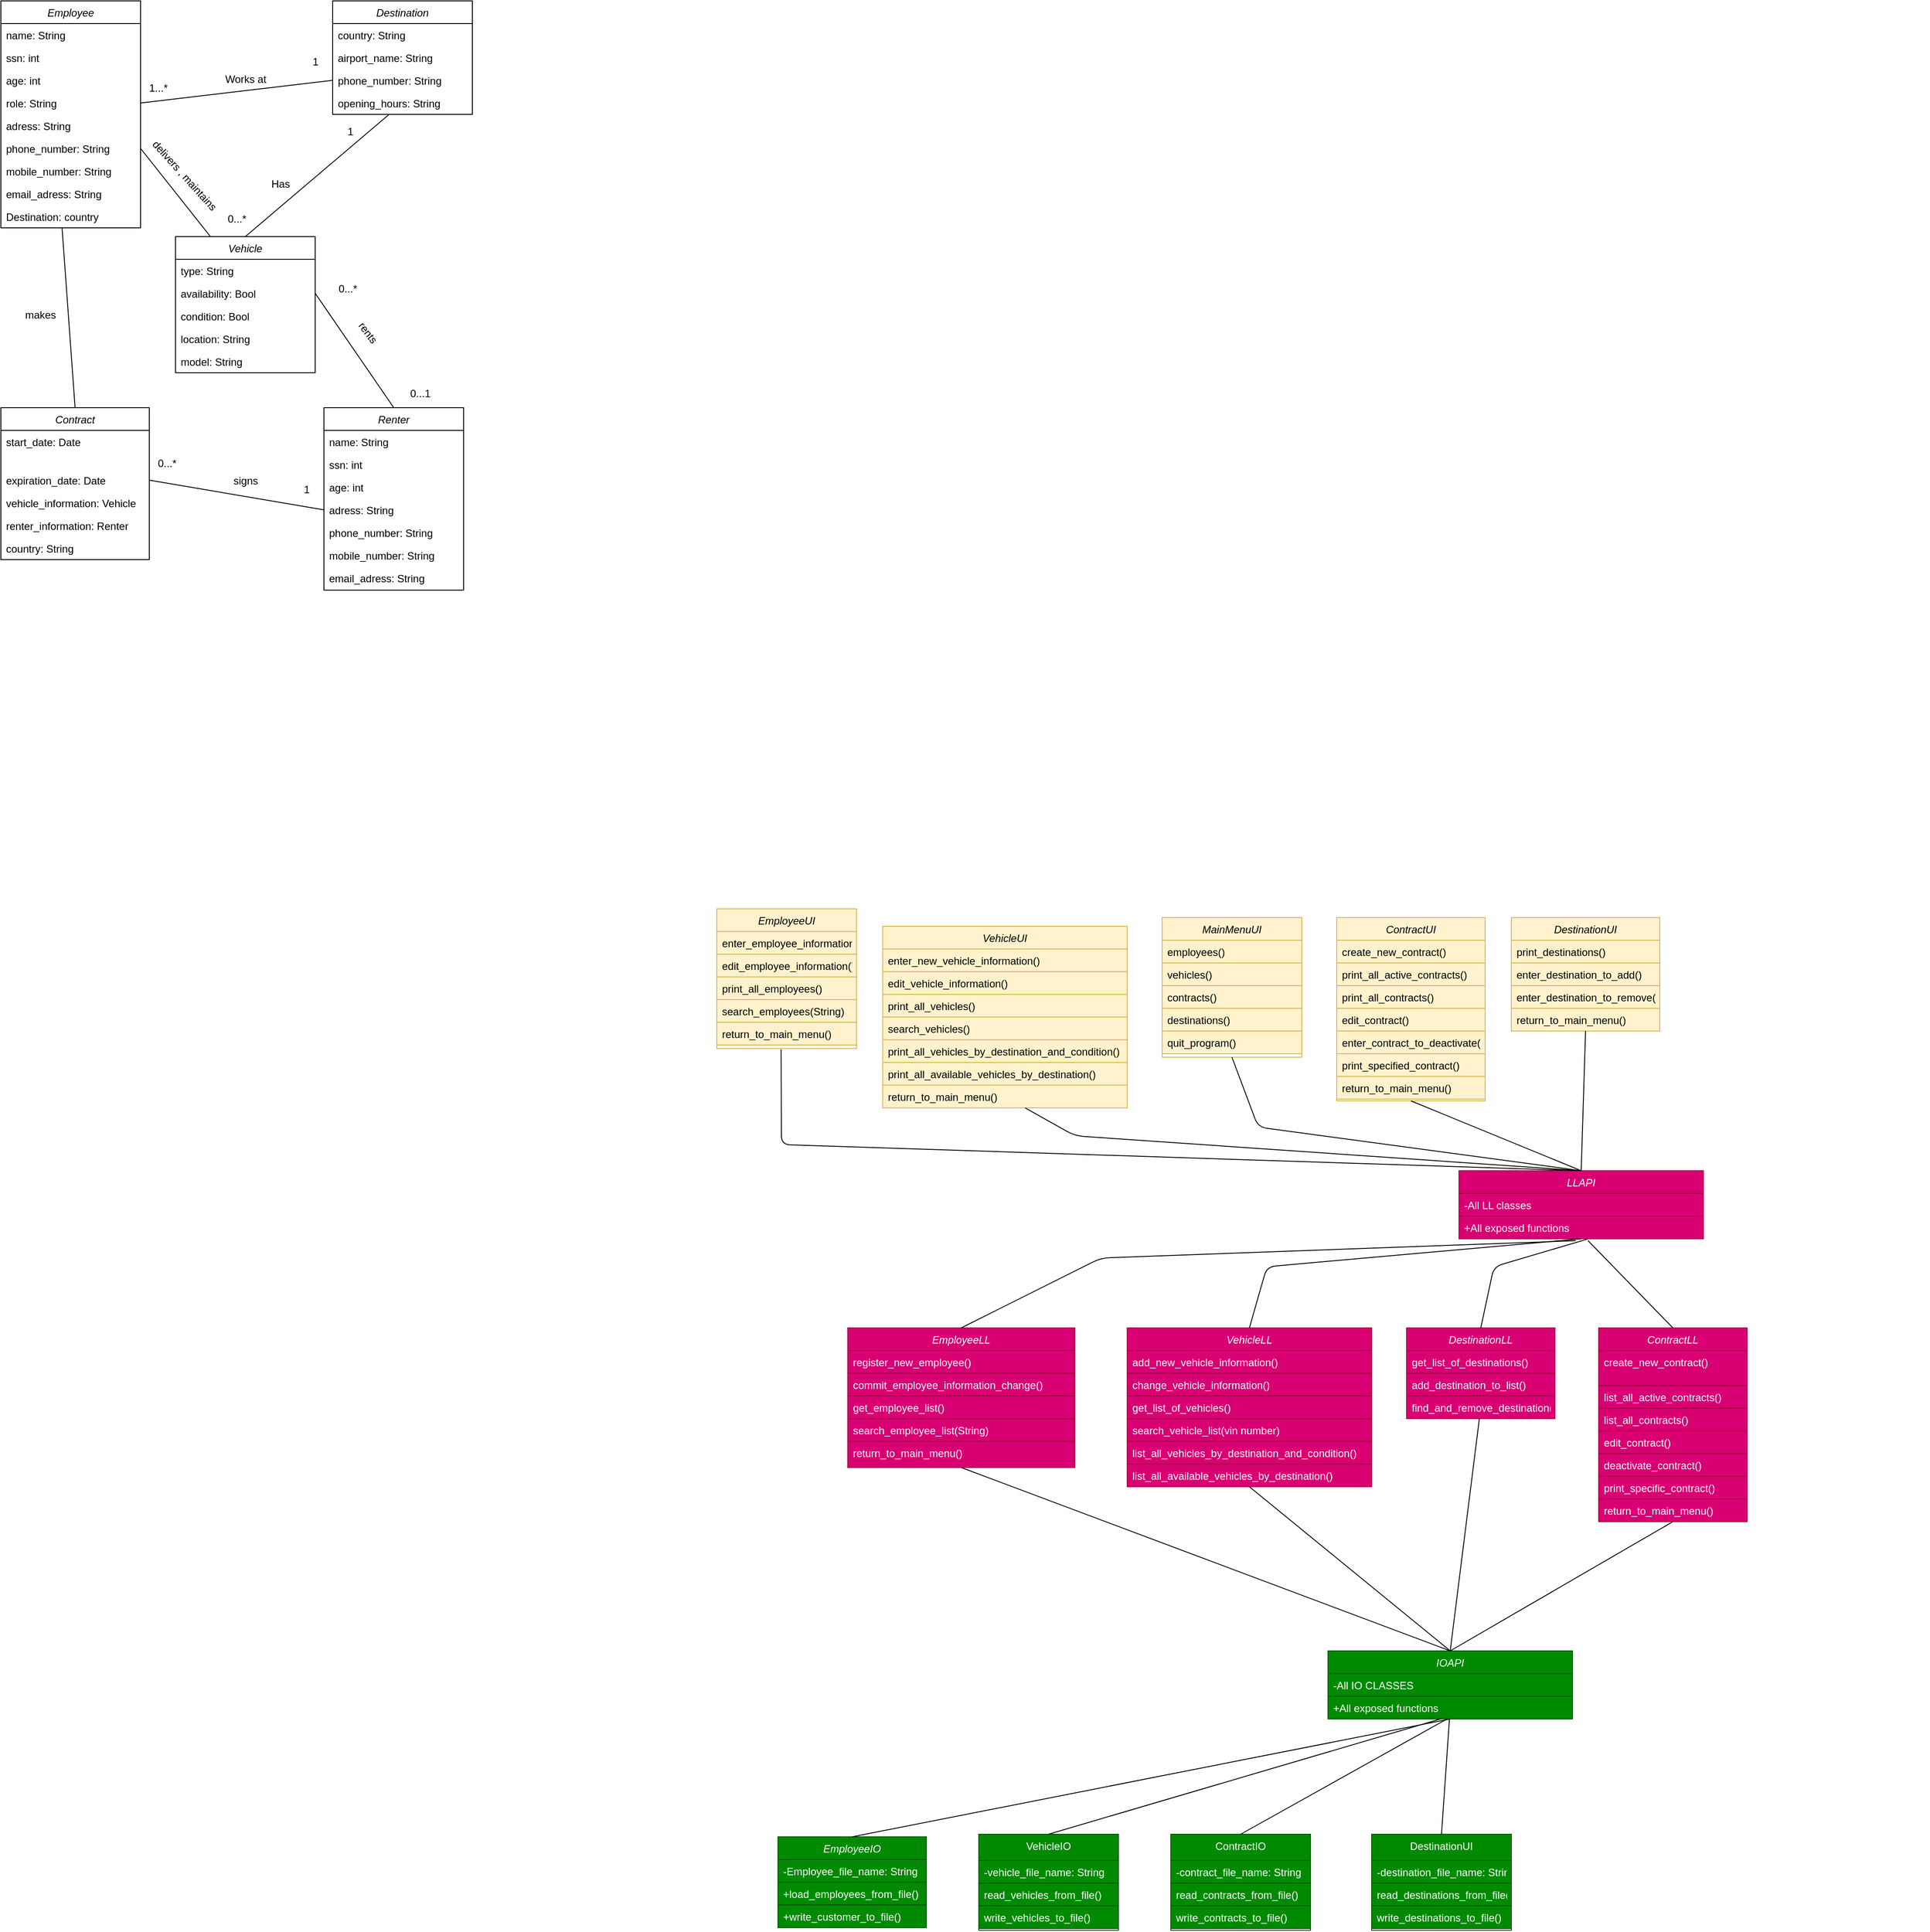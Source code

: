 <mxfile version="13.10.3" type="device"><diagram id="C5RBs43oDa-KdzZeNtuy" name="Page-1"><mxGraphModel dx="2907" dy="2297" grid="1" gridSize="10" guides="1" tooltips="1" connect="1" arrows="0" fold="1" page="1" pageScale="1" pageWidth="827" pageHeight="1169" math="0" shadow="0"><root><mxCell id="WIyWlLk6GJQsqaUBKTNV-0"/><mxCell id="WIyWlLk6GJQsqaUBKTNV-1" parent="WIyWlLk6GJQsqaUBKTNV-0"/><mxCell id="zkfFHV4jXpPFQw0GAbJ--6" value="VehicleIO" style="swimlane;fontStyle=0;align=center;verticalAlign=top;childLayout=stackLayout;horizontal=1;startSize=30;horizontalStack=0;resizeParent=1;resizeLast=0;collapsible=1;marginBottom=0;rounded=0;shadow=0;strokeWidth=1;fillColor=#008a00;strokeColor=#005700;fontColor=#ffffff;" parent="WIyWlLk6GJQsqaUBKTNV-1" vertex="1"><mxGeometry x="310" y="1050" width="160" height="110" as="geometry"><mxRectangle x="130" y="380" width="160" height="26" as="alternateBounds"/></mxGeometry></mxCell><mxCell id="zkfFHV4jXpPFQw0GAbJ--7" value="-vehicle_file_name: String" style="text;align=left;verticalAlign=top;spacingLeft=4;spacingRight=4;overflow=hidden;rotatable=0;points=[[0,0.5],[1,0.5]];portConstraint=eastwest;fillColor=#008a00;strokeColor=#005700;fontColor=#ffffff;" parent="zkfFHV4jXpPFQw0GAbJ--6" vertex="1"><mxGeometry y="30" width="160" height="26" as="geometry"/></mxCell><mxCell id="zkfFHV4jXpPFQw0GAbJ--10" value="read_vehicles_from_file()" style="text;align=left;verticalAlign=top;spacingLeft=4;spacingRight=4;overflow=hidden;rotatable=0;points=[[0,0.5],[1,0.5]];portConstraint=eastwest;fontStyle=0;fillColor=#008a00;strokeColor=#005700;fontColor=#ffffff;" parent="zkfFHV4jXpPFQw0GAbJ--6" vertex="1"><mxGeometry y="56" width="160" height="26" as="geometry"/></mxCell><mxCell id="zkfFHV4jXpPFQw0GAbJ--11" value="write_vehicles_to_file()" style="text;align=left;verticalAlign=top;spacingLeft=4;spacingRight=4;overflow=hidden;rotatable=0;points=[[0,0.5],[1,0.5]];portConstraint=eastwest;fillColor=#008a00;strokeColor=#005700;fontColor=#ffffff;" parent="zkfFHV4jXpPFQw0GAbJ--6" vertex="1"><mxGeometry y="82" width="160" height="26" as="geometry"/></mxCell><mxCell id="kQ64aVw6kqmp2jp0em1D-0" value="VehicleUI" style="swimlane;fontStyle=2;align=center;verticalAlign=top;childLayout=stackLayout;horizontal=1;startSize=26;horizontalStack=0;resizeParent=1;resizeLast=0;collapsible=1;marginBottom=0;rounded=0;shadow=0;strokeWidth=1;fillColor=#fff2cc;strokeColor=#d6b656;" parent="WIyWlLk6GJQsqaUBKTNV-1" vertex="1"><mxGeometry x="200" y="10" width="280" height="208" as="geometry"><mxRectangle x="230" y="140" width="160" height="26" as="alternateBounds"/></mxGeometry></mxCell><mxCell id="kQ64aVw6kqmp2jp0em1D-3" value="enter_new_vehicle_information()" style="text;align=left;verticalAlign=top;spacingLeft=4;spacingRight=4;overflow=hidden;rotatable=0;points=[[0,0.5],[1,0.5]];portConstraint=eastwest;fillColor=#fff2cc;strokeColor=#d6b656;" parent="kQ64aVw6kqmp2jp0em1D-0" vertex="1"><mxGeometry y="26" width="280" height="26" as="geometry"/></mxCell><mxCell id="kQ64aVw6kqmp2jp0em1D-25" value="edit_vehicle_information()" style="text;align=left;verticalAlign=top;spacingLeft=4;spacingRight=4;overflow=hidden;rotatable=0;points=[[0,0.5],[1,0.5]];portConstraint=eastwest;fillColor=#fff2cc;strokeColor=#d6b656;" parent="kQ64aVw6kqmp2jp0em1D-0" vertex="1"><mxGeometry y="52" width="280" height="26" as="geometry"/></mxCell><mxCell id="kQ64aVw6kqmp2jp0em1D-26" value="print_all_vehicles()" style="text;align=left;verticalAlign=top;spacingLeft=4;spacingRight=4;overflow=hidden;rotatable=0;points=[[0,0.5],[1,0.5]];portConstraint=eastwest;fillColor=#fff2cc;strokeColor=#d6b656;" parent="kQ64aVw6kqmp2jp0em1D-0" vertex="1"><mxGeometry y="78" width="280" height="26" as="geometry"/></mxCell><mxCell id="kQ64aVw6kqmp2jp0em1D-27" value="search_vehicles()" style="text;align=left;verticalAlign=top;spacingLeft=4;spacingRight=4;overflow=hidden;rotatable=0;points=[[0,0.5],[1,0.5]];portConstraint=eastwest;fillColor=#fff2cc;strokeColor=#d6b656;" parent="kQ64aVw6kqmp2jp0em1D-0" vertex="1"><mxGeometry y="104" width="280" height="26" as="geometry"/></mxCell><mxCell id="kQ64aVw6kqmp2jp0em1D-29" value="print_all_vehicles_by_destination_and_condition()" style="text;align=left;verticalAlign=top;spacingLeft=4;spacingRight=4;overflow=hidden;rotatable=0;points=[[0,0.5],[1,0.5]];portConstraint=eastwest;fillColor=#fff2cc;strokeColor=#d6b656;" parent="kQ64aVw6kqmp2jp0em1D-0" vertex="1"><mxGeometry y="130" width="280" height="26" as="geometry"/></mxCell><mxCell id="kQ64aVw6kqmp2jp0em1D-28" value="print_all_available_vehicles_by_destination()" style="text;align=left;verticalAlign=top;spacingLeft=4;spacingRight=4;overflow=hidden;rotatable=0;points=[[0,0.5],[1,0.5]];portConstraint=eastwest;fillColor=#fff2cc;strokeColor=#d6b656;" parent="kQ64aVw6kqmp2jp0em1D-0" vertex="1"><mxGeometry y="156" width="280" height="26" as="geometry"/></mxCell><mxCell id="kQ64aVw6kqmp2jp0em1D-32" value="return_to_main_menu()" style="text;align=left;verticalAlign=top;spacingLeft=4;spacingRight=4;overflow=hidden;rotatable=0;points=[[0,0.5],[1,0.5]];portConstraint=eastwest;fillColor=#fff2cc;strokeColor=#d6b656;" parent="kQ64aVw6kqmp2jp0em1D-0" vertex="1"><mxGeometry y="182" width="280" height="26" as="geometry"/></mxCell><mxCell id="kQ64aVw6kqmp2jp0em1D-4" value="ContractUI" style="swimlane;fontStyle=2;align=center;verticalAlign=top;childLayout=stackLayout;horizontal=1;startSize=26;horizontalStack=0;resizeParent=1;resizeLast=0;collapsible=1;marginBottom=0;rounded=0;shadow=0;strokeWidth=1;fillColor=#fff2cc;strokeColor=#d6b656;" parent="WIyWlLk6GJQsqaUBKTNV-1" vertex="1"><mxGeometry x="720" width="170" height="210" as="geometry"><mxRectangle x="230" y="140" width="160" height="26" as="alternateBounds"/></mxGeometry></mxCell><mxCell id="kQ64aVw6kqmp2jp0em1D-35" value="create_new_contract()" style="text;align=left;verticalAlign=top;spacingLeft=4;spacingRight=4;overflow=hidden;rotatable=0;points=[[0,0.5],[1,0.5]];portConstraint=eastwest;fillColor=#fff2cc;strokeColor=#d6b656;" parent="kQ64aVw6kqmp2jp0em1D-4" vertex="1"><mxGeometry y="26" width="170" height="26" as="geometry"/></mxCell><mxCell id="kQ64aVw6kqmp2jp0em1D-7" value="print_all_active_contracts()" style="text;align=left;verticalAlign=top;spacingLeft=4;spacingRight=4;overflow=hidden;rotatable=0;points=[[0,0.5],[1,0.5]];portConstraint=eastwest;fillColor=#fff2cc;strokeColor=#d6b656;" parent="kQ64aVw6kqmp2jp0em1D-4" vertex="1"><mxGeometry y="52" width="170" height="26" as="geometry"/></mxCell><mxCell id="kQ64aVw6kqmp2jp0em1D-37" value="print_all_contracts()" style="text;align=left;verticalAlign=top;spacingLeft=4;spacingRight=4;overflow=hidden;rotatable=0;points=[[0,0.5],[1,0.5]];portConstraint=eastwest;fillColor=#fff2cc;strokeColor=#d6b656;" parent="kQ64aVw6kqmp2jp0em1D-4" vertex="1"><mxGeometry y="78" width="170" height="26" as="geometry"/></mxCell><mxCell id="kQ64aVw6kqmp2jp0em1D-38" value="edit_contract()" style="text;align=left;verticalAlign=top;spacingLeft=4;spacingRight=4;overflow=hidden;rotatable=0;points=[[0,0.5],[1,0.5]];portConstraint=eastwest;fillColor=#fff2cc;strokeColor=#d6b656;" parent="kQ64aVw6kqmp2jp0em1D-4" vertex="1"><mxGeometry y="104" width="170" height="26" as="geometry"/></mxCell><mxCell id="kQ64aVw6kqmp2jp0em1D-39" value="enter_contract_to_deactivate()" style="text;align=left;verticalAlign=top;spacingLeft=4;spacingRight=4;overflow=hidden;rotatable=0;points=[[0,0.5],[1,0.5]];portConstraint=eastwest;fillColor=#fff2cc;strokeColor=#d6b656;" parent="kQ64aVw6kqmp2jp0em1D-4" vertex="1"><mxGeometry y="130" width="170" height="26" as="geometry"/></mxCell><mxCell id="kQ64aVw6kqmp2jp0em1D-41" value="print_specified_contract()" style="text;align=left;verticalAlign=top;spacingLeft=4;spacingRight=4;overflow=hidden;rotatable=0;points=[[0,0.5],[1,0.5]];portConstraint=eastwest;fillColor=#fff2cc;strokeColor=#d6b656;" parent="kQ64aVw6kqmp2jp0em1D-4" vertex="1"><mxGeometry y="156" width="170" height="26" as="geometry"/></mxCell><mxCell id="kQ64aVw6kqmp2jp0em1D-40" value="return_to_main_menu()" style="text;align=left;verticalAlign=top;spacingLeft=4;spacingRight=4;overflow=hidden;rotatable=0;points=[[0,0.5],[1,0.5]];portConstraint=eastwest;fillColor=#fff2cc;strokeColor=#d6b656;" parent="kQ64aVw6kqmp2jp0em1D-4" vertex="1"><mxGeometry y="182" width="170" height="26" as="geometry"/></mxCell><mxCell id="kQ64aVw6kqmp2jp0em1D-8" value="MainMenuUI" style="swimlane;fontStyle=2;align=center;verticalAlign=top;childLayout=stackLayout;horizontal=1;startSize=26;horizontalStack=0;resizeParent=1;resizeLast=0;collapsible=1;marginBottom=0;rounded=0;shadow=0;strokeWidth=1;fillColor=#fff2cc;strokeColor=#d6b656;" parent="WIyWlLk6GJQsqaUBKTNV-1" vertex="1"><mxGeometry x="520" width="160" height="160" as="geometry"><mxRectangle x="230" y="140" width="160" height="26" as="alternateBounds"/></mxGeometry></mxCell><mxCell id="kQ64aVw6kqmp2jp0em1D-42" value="employees()" style="text;align=left;verticalAlign=top;spacingLeft=4;spacingRight=4;overflow=hidden;rotatable=0;points=[[0,0.5],[1,0.5]];portConstraint=eastwest;fillColor=#fff2cc;strokeColor=#d6b656;" parent="kQ64aVw6kqmp2jp0em1D-8" vertex="1"><mxGeometry y="26" width="160" height="26" as="geometry"/></mxCell><mxCell id="kQ64aVw6kqmp2jp0em1D-43" value="vehicles()" style="text;align=left;verticalAlign=top;spacingLeft=4;spacingRight=4;overflow=hidden;rotatable=0;points=[[0,0.5],[1,0.5]];portConstraint=eastwest;fillColor=#fff2cc;strokeColor=#d6b656;" parent="kQ64aVw6kqmp2jp0em1D-8" vertex="1"><mxGeometry y="52" width="160" height="26" as="geometry"/></mxCell><mxCell id="kQ64aVw6kqmp2jp0em1D-44" value="contracts()" style="text;align=left;verticalAlign=top;spacingLeft=4;spacingRight=4;overflow=hidden;rotatable=0;points=[[0,0.5],[1,0.5]];portConstraint=eastwest;fillColor=#fff2cc;strokeColor=#d6b656;" parent="kQ64aVw6kqmp2jp0em1D-8" vertex="1"><mxGeometry y="78" width="160" height="26" as="geometry"/></mxCell><mxCell id="kQ64aVw6kqmp2jp0em1D-46" value="destinations()" style="text;align=left;verticalAlign=top;spacingLeft=4;spacingRight=4;overflow=hidden;rotatable=0;points=[[0,0.5],[1,0.5]];portConstraint=eastwest;fillColor=#fff2cc;strokeColor=#d6b656;" parent="kQ64aVw6kqmp2jp0em1D-8" vertex="1"><mxGeometry y="104" width="160" height="26" as="geometry"/></mxCell><mxCell id="kQ64aVw6kqmp2jp0em1D-45" value="quit_program()" style="text;align=left;verticalAlign=top;spacingLeft=4;spacingRight=4;overflow=hidden;rotatable=0;points=[[0,0.5],[1,0.5]];portConstraint=eastwest;fillColor=#fff2cc;strokeColor=#d6b656;" parent="kQ64aVw6kqmp2jp0em1D-8" vertex="1"><mxGeometry y="130" width="160" height="26" as="geometry"/></mxCell><mxCell id="kQ64aVw6kqmp2jp0em1D-16" value="EmployeeUI" style="swimlane;fontStyle=2;align=center;verticalAlign=top;childLayout=stackLayout;horizontal=1;startSize=26;horizontalStack=0;resizeParent=1;resizeLast=0;collapsible=1;marginBottom=0;rounded=0;shadow=0;strokeWidth=1;fillColor=#fff2cc;strokeColor=#d6b656;" parent="WIyWlLk6GJQsqaUBKTNV-1" vertex="1"><mxGeometry x="10" y="-10" width="160" height="160" as="geometry"><mxRectangle x="230" y="140" width="160" height="26" as="alternateBounds"/></mxGeometry></mxCell><mxCell id="kQ64aVw6kqmp2jp0em1D-19" value="enter_employee_information()" style="text;align=left;verticalAlign=top;spacingLeft=4;spacingRight=4;overflow=hidden;rotatable=0;points=[[0,0.5],[1,0.5]];portConstraint=eastwest;fillColor=#fff2cc;strokeColor=#d6b656;" parent="kQ64aVw6kqmp2jp0em1D-16" vertex="1"><mxGeometry y="26" width="160" height="26" as="geometry"/></mxCell><mxCell id="kQ64aVw6kqmp2jp0em1D-20" value="edit_employee_information()" style="text;align=left;verticalAlign=top;spacingLeft=4;spacingRight=4;overflow=hidden;rotatable=0;points=[[0,0.5],[1,0.5]];portConstraint=eastwest;fillColor=#fff2cc;strokeColor=#d6b656;" parent="kQ64aVw6kqmp2jp0em1D-16" vertex="1"><mxGeometry y="52" width="160" height="26" as="geometry"/></mxCell><mxCell id="kQ64aVw6kqmp2jp0em1D-21" value="print_all_employees()" style="text;align=left;verticalAlign=top;spacingLeft=4;spacingRight=4;overflow=hidden;rotatable=0;points=[[0,0.5],[1,0.5]];portConstraint=eastwest;fillColor=#fff2cc;strokeColor=#d6b656;" parent="kQ64aVw6kqmp2jp0em1D-16" vertex="1"><mxGeometry y="78" width="160" height="26" as="geometry"/></mxCell><mxCell id="kQ64aVw6kqmp2jp0em1D-22" value="search_employees(String)" style="text;align=left;verticalAlign=top;spacingLeft=4;spacingRight=4;overflow=hidden;rotatable=0;points=[[0,0.5],[1,0.5]];portConstraint=eastwest;fillColor=#fff2cc;strokeColor=#d6b656;" parent="kQ64aVw6kqmp2jp0em1D-16" vertex="1"><mxGeometry y="104" width="160" height="26" as="geometry"/></mxCell><mxCell id="kQ64aVw6kqmp2jp0em1D-23" value="return_to_main_menu()" style="text;align=left;verticalAlign=top;spacingLeft=4;spacingRight=4;overflow=hidden;rotatable=0;points=[[0,0.5],[1,0.5]];portConstraint=eastwest;fillColor=#fff2cc;strokeColor=#d6b656;" parent="kQ64aVw6kqmp2jp0em1D-16" vertex="1"><mxGeometry y="130" width="160" height="26" as="geometry"/></mxCell><mxCell id="zkfFHV4jXpPFQw0GAbJ--0" value="EmployeeIO" style="swimlane;fontStyle=2;align=center;verticalAlign=top;childLayout=stackLayout;horizontal=1;startSize=26;horizontalStack=0;resizeParent=1;resizeLast=0;collapsible=1;marginBottom=0;rounded=0;shadow=0;strokeWidth=1;fillColor=#008a00;strokeColor=#005700;fontColor=#ffffff;" parent="WIyWlLk6GJQsqaUBKTNV-1" vertex="1"><mxGeometry x="80" y="1053" width="170" height="104" as="geometry"><mxRectangle x="230" y="140" width="160" height="26" as="alternateBounds"/></mxGeometry></mxCell><mxCell id="zkfFHV4jXpPFQw0GAbJ--3" value="-Employee_file_name: String" style="text;align=left;verticalAlign=top;spacingLeft=4;spacingRight=4;overflow=hidden;rotatable=0;points=[[0,0.5],[1,0.5]];portConstraint=eastwest;rounded=0;shadow=0;html=0;fillColor=#008a00;strokeColor=#005700;fontColor=#ffffff;" parent="zkfFHV4jXpPFQw0GAbJ--0" vertex="1"><mxGeometry y="26" width="170" height="26" as="geometry"/></mxCell><mxCell id="zkfFHV4jXpPFQw0GAbJ--5" value="+load_employees_from_file()" style="text;align=left;verticalAlign=top;spacingLeft=4;spacingRight=4;overflow=hidden;rotatable=0;points=[[0,0.5],[1,0.5]];portConstraint=eastwest;fillColor=#008a00;strokeColor=#005700;fontColor=#ffffff;" parent="zkfFHV4jXpPFQw0GAbJ--0" vertex="1"><mxGeometry y="52" width="170" height="26" as="geometry"/></mxCell><mxCell id="kQ64aVw6kqmp2jp0em1D-12" value="+write_customer_to_file()" style="text;align=left;verticalAlign=top;spacingLeft=4;spacingRight=4;overflow=hidden;rotatable=0;points=[[0,0.5],[1,0.5]];portConstraint=eastwest;fillColor=#008a00;strokeColor=#005700;fontColor=#ffffff;" parent="zkfFHV4jXpPFQw0GAbJ--0" vertex="1"><mxGeometry y="78" width="170" height="26" as="geometry"/></mxCell><mxCell id="kQ64aVw6kqmp2jp0em1D-47" value="DestinationUI" style="swimlane;fontStyle=2;align=center;verticalAlign=top;childLayout=stackLayout;horizontal=1;startSize=26;horizontalStack=0;resizeParent=1;resizeLast=0;collapsible=1;marginBottom=0;rounded=0;shadow=0;strokeWidth=1;fillColor=#fff2cc;strokeColor=#d6b656;" parent="WIyWlLk6GJQsqaUBKTNV-1" vertex="1"><mxGeometry x="920" width="170" height="130" as="geometry"><mxRectangle x="230" y="140" width="160" height="26" as="alternateBounds"/></mxGeometry></mxCell><mxCell id="kQ64aVw6kqmp2jp0em1D-49" value="print_destinations()" style="text;align=left;verticalAlign=top;spacingLeft=4;spacingRight=4;overflow=hidden;rotatable=0;points=[[0,0.5],[1,0.5]];portConstraint=eastwest;fillColor=#fff2cc;strokeColor=#d6b656;" parent="kQ64aVw6kqmp2jp0em1D-47" vertex="1"><mxGeometry y="26" width="170" height="26" as="geometry"/></mxCell><mxCell id="kQ64aVw6kqmp2jp0em1D-50" value="enter_destination_to_add()" style="text;align=left;verticalAlign=top;spacingLeft=4;spacingRight=4;overflow=hidden;rotatable=0;points=[[0,0.5],[1,0.5]];portConstraint=eastwest;fillColor=#fff2cc;strokeColor=#d6b656;" parent="kQ64aVw6kqmp2jp0em1D-47" vertex="1"><mxGeometry y="52" width="170" height="26" as="geometry"/></mxCell><mxCell id="dX9cjw8alXRlQbc3btW4-0" value="enter_destination_to_remove()" style="text;align=left;verticalAlign=top;spacingLeft=4;spacingRight=4;overflow=hidden;rotatable=0;points=[[0,0.5],[1,0.5]];portConstraint=eastwest;fillColor=#fff2cc;strokeColor=#d6b656;" vertex="1" parent="kQ64aVw6kqmp2jp0em1D-47"><mxGeometry y="78" width="170" height="26" as="geometry"/></mxCell><mxCell id="kQ64aVw6kqmp2jp0em1D-52" value="return_to_main_menu()" style="text;align=left;verticalAlign=top;spacingLeft=4;spacingRight=4;overflow=hidden;rotatable=0;points=[[0,0.5],[1,0.5]];portConstraint=eastwest;fillColor=#fff2cc;strokeColor=#d6b656;" parent="kQ64aVw6kqmp2jp0em1D-47" vertex="1"><mxGeometry y="104" width="170" height="26" as="geometry"/></mxCell><mxCell id="kQ64aVw6kqmp2jp0em1D-56" value="DestinationUI" style="swimlane;fontStyle=0;align=center;verticalAlign=top;childLayout=stackLayout;horizontal=1;startSize=30;horizontalStack=0;resizeParent=1;resizeLast=0;collapsible=1;marginBottom=0;rounded=0;shadow=0;strokeWidth=1;fillColor=#008a00;strokeColor=#005700;fontColor=#ffffff;" parent="WIyWlLk6GJQsqaUBKTNV-1" vertex="1"><mxGeometry x="760" y="1050" width="160" height="110" as="geometry"><mxRectangle x="130" y="380" width="160" height="26" as="alternateBounds"/></mxGeometry></mxCell><mxCell id="kQ64aVw6kqmp2jp0em1D-57" value="-destination_file_name: String" style="text;align=left;verticalAlign=top;spacingLeft=4;spacingRight=4;overflow=hidden;rotatable=0;points=[[0,0.5],[1,0.5]];portConstraint=eastwest;fillColor=#008a00;strokeColor=#005700;fontColor=#ffffff;" parent="kQ64aVw6kqmp2jp0em1D-56" vertex="1"><mxGeometry y="30" width="160" height="26" as="geometry"/></mxCell><mxCell id="kQ64aVw6kqmp2jp0em1D-59" value="read_destinations_from_file()" style="text;align=left;verticalAlign=top;spacingLeft=4;spacingRight=4;overflow=hidden;rotatable=0;points=[[0,0.5],[1,0.5]];portConstraint=eastwest;fontStyle=0;fillColor=#008a00;strokeColor=#005700;fontColor=#ffffff;" parent="kQ64aVw6kqmp2jp0em1D-56" vertex="1"><mxGeometry y="56" width="160" height="26" as="geometry"/></mxCell><mxCell id="kQ64aVw6kqmp2jp0em1D-60" value="write_destinations_to_file()" style="text;align=left;verticalAlign=top;spacingLeft=4;spacingRight=4;overflow=hidden;rotatable=0;points=[[0,0.5],[1,0.5]];portConstraint=eastwest;fillColor=#008a00;strokeColor=#005700;fontColor=#ffffff;" parent="kQ64aVw6kqmp2jp0em1D-56" vertex="1"><mxGeometry y="82" width="160" height="26" as="geometry"/></mxCell><mxCell id="kQ64aVw6kqmp2jp0em1D-61" value="ContractIO" style="swimlane;fontStyle=0;align=center;verticalAlign=top;childLayout=stackLayout;horizontal=1;startSize=30;horizontalStack=0;resizeParent=1;resizeLast=0;collapsible=1;marginBottom=0;rounded=0;shadow=0;strokeWidth=1;fillColor=#008a00;strokeColor=#005700;fontColor=#ffffff;" parent="WIyWlLk6GJQsqaUBKTNV-1" vertex="1"><mxGeometry x="530" y="1050" width="160" height="110" as="geometry"><mxRectangle x="130" y="380" width="160" height="26" as="alternateBounds"/></mxGeometry></mxCell><mxCell id="kQ64aVw6kqmp2jp0em1D-62" value="-contract_file_name: String" style="text;align=left;verticalAlign=top;spacingLeft=4;spacingRight=4;overflow=hidden;rotatable=0;points=[[0,0.5],[1,0.5]];portConstraint=eastwest;fillColor=#008a00;strokeColor=#005700;fontColor=#ffffff;" parent="kQ64aVw6kqmp2jp0em1D-61" vertex="1"><mxGeometry y="30" width="160" height="26" as="geometry"/></mxCell><mxCell id="kQ64aVw6kqmp2jp0em1D-64" value="read_contracts_from_file()" style="text;align=left;verticalAlign=top;spacingLeft=4;spacingRight=4;overflow=hidden;rotatable=0;points=[[0,0.5],[1,0.5]];portConstraint=eastwest;fontStyle=0;fillColor=#008a00;strokeColor=#005700;fontColor=#ffffff;" parent="kQ64aVw6kqmp2jp0em1D-61" vertex="1"><mxGeometry y="56" width="160" height="26" as="geometry"/></mxCell><mxCell id="kQ64aVw6kqmp2jp0em1D-65" value="write_contracts_to_file()" style="text;align=left;verticalAlign=top;spacingLeft=4;spacingRight=4;overflow=hidden;rotatable=0;points=[[0,0.5],[1,0.5]];portConstraint=eastwest;fillColor=#008a00;strokeColor=#005700;fontColor=#ffffff;" parent="kQ64aVw6kqmp2jp0em1D-61" vertex="1"><mxGeometry y="82" width="160" height="26" as="geometry"/></mxCell><mxCell id="kQ64aVw6kqmp2jp0em1D-66" value="EmployeeLL" style="swimlane;fontStyle=2;align=center;verticalAlign=top;childLayout=stackLayout;horizontal=1;startSize=26;horizontalStack=0;resizeParent=1;resizeLast=0;collapsible=1;marginBottom=0;rounded=0;shadow=0;strokeWidth=1;fillColor=#d80073;strokeColor=#A50040;fontColor=#ffffff;" parent="WIyWlLk6GJQsqaUBKTNV-1" vertex="1"><mxGeometry x="160" y="470" width="260" height="160" as="geometry"><mxRectangle x="230" y="140" width="160" height="26" as="alternateBounds"/></mxGeometry></mxCell><mxCell id="kQ64aVw6kqmp2jp0em1D-68" value="register_new_employee()&#10;" style="text;align=left;verticalAlign=top;spacingLeft=4;spacingRight=4;overflow=hidden;rotatable=0;points=[[0,0.5],[1,0.5]];portConstraint=eastwest;fillColor=#d80073;strokeColor=#A50040;fontColor=#ffffff;" parent="kQ64aVw6kqmp2jp0em1D-66" vertex="1"><mxGeometry y="26" width="260" height="26" as="geometry"/></mxCell><mxCell id="kQ64aVw6kqmp2jp0em1D-69" value="commit_employee_information_change()" style="text;align=left;verticalAlign=top;spacingLeft=4;spacingRight=4;overflow=hidden;rotatable=0;points=[[0,0.5],[1,0.5]];portConstraint=eastwest;fillColor=#d80073;strokeColor=#A50040;fontColor=#ffffff;" parent="kQ64aVw6kqmp2jp0em1D-66" vertex="1"><mxGeometry y="52" width="260" height="26" as="geometry"/></mxCell><mxCell id="kQ64aVw6kqmp2jp0em1D-70" value="get_employee_list()" style="text;align=left;verticalAlign=top;spacingLeft=4;spacingRight=4;overflow=hidden;rotatable=0;points=[[0,0.5],[1,0.5]];portConstraint=eastwest;fillColor=#d80073;strokeColor=#A50040;fontColor=#ffffff;" parent="kQ64aVw6kqmp2jp0em1D-66" vertex="1"><mxGeometry y="78" width="260" height="26" as="geometry"/></mxCell><mxCell id="kQ64aVw6kqmp2jp0em1D-71" value="search_employee_list(String)" style="text;align=left;verticalAlign=top;spacingLeft=4;spacingRight=4;overflow=hidden;rotatable=0;points=[[0,0.5],[1,0.5]];portConstraint=eastwest;fillColor=#d80073;strokeColor=#A50040;fontColor=#ffffff;" parent="kQ64aVw6kqmp2jp0em1D-66" vertex="1"><mxGeometry y="104" width="260" height="26" as="geometry"/></mxCell><mxCell id="kQ64aVw6kqmp2jp0em1D-72" value="return_to_main_menu()" style="text;align=left;verticalAlign=top;spacingLeft=4;spacingRight=4;overflow=hidden;rotatable=0;points=[[0,0.5],[1,0.5]];portConstraint=eastwest;fillColor=#d80073;strokeColor=#A50040;fontColor=#ffffff;" parent="kQ64aVw6kqmp2jp0em1D-66" vertex="1"><mxGeometry y="130" width="260" height="30" as="geometry"/></mxCell><mxCell id="kQ64aVw6kqmp2jp0em1D-73" value="VehicleLL" style="swimlane;fontStyle=2;align=center;verticalAlign=top;childLayout=stackLayout;horizontal=1;startSize=26;horizontalStack=0;resizeParent=1;resizeLast=0;collapsible=1;marginBottom=0;rounded=0;shadow=0;strokeWidth=1;fillColor=#d80073;strokeColor=#A50040;fontColor=#ffffff;" parent="WIyWlLk6GJQsqaUBKTNV-1" vertex="1"><mxGeometry x="480" y="470" width="280" height="182" as="geometry"><mxRectangle x="230" y="140" width="160" height="26" as="alternateBounds"/></mxGeometry></mxCell><mxCell id="kQ64aVw6kqmp2jp0em1D-75" value="add_new_vehicle_information()" style="text;align=left;verticalAlign=top;spacingLeft=4;spacingRight=4;overflow=hidden;rotatable=0;points=[[0,0.5],[1,0.5]];portConstraint=eastwest;fillColor=#d80073;strokeColor=#A50040;fontColor=#ffffff;" parent="kQ64aVw6kqmp2jp0em1D-73" vertex="1"><mxGeometry y="26" width="280" height="26" as="geometry"/></mxCell><mxCell id="kQ64aVw6kqmp2jp0em1D-76" value="change_vehicle_information()" style="text;align=left;verticalAlign=top;spacingLeft=4;spacingRight=4;overflow=hidden;rotatable=0;points=[[0,0.5],[1,0.5]];portConstraint=eastwest;fillColor=#d80073;strokeColor=#A50040;fontColor=#ffffff;" parent="kQ64aVw6kqmp2jp0em1D-73" vertex="1"><mxGeometry y="52" width="280" height="26" as="geometry"/></mxCell><mxCell id="kQ64aVw6kqmp2jp0em1D-77" value="get_list_of_vehicles()" style="text;align=left;verticalAlign=top;spacingLeft=4;spacingRight=4;overflow=hidden;rotatable=0;points=[[0,0.5],[1,0.5]];portConstraint=eastwest;fillColor=#d80073;strokeColor=#A50040;fontColor=#ffffff;" parent="kQ64aVw6kqmp2jp0em1D-73" vertex="1"><mxGeometry y="78" width="280" height="26" as="geometry"/></mxCell><mxCell id="kQ64aVw6kqmp2jp0em1D-78" value="search_vehicle_list(vin number)" style="text;align=left;verticalAlign=top;spacingLeft=4;spacingRight=4;overflow=hidden;rotatable=0;points=[[0,0.5],[1,0.5]];portConstraint=eastwest;fillColor=#d80073;strokeColor=#A50040;fontColor=#ffffff;" parent="kQ64aVw6kqmp2jp0em1D-73" vertex="1"><mxGeometry y="104" width="280" height="26" as="geometry"/></mxCell><mxCell id="kQ64aVw6kqmp2jp0em1D-79" value="list_all_vehicles_by_destination_and_condition()" style="text;align=left;verticalAlign=top;spacingLeft=4;spacingRight=4;overflow=hidden;rotatable=0;points=[[0,0.5],[1,0.5]];portConstraint=eastwest;fillColor=#d80073;strokeColor=#A50040;fontColor=#ffffff;" parent="kQ64aVw6kqmp2jp0em1D-73" vertex="1"><mxGeometry y="130" width="280" height="26" as="geometry"/></mxCell><mxCell id="kQ64aVw6kqmp2jp0em1D-80" value="list_all_available_vehicles_by_destination()" style="text;align=left;verticalAlign=top;spacingLeft=4;spacingRight=4;overflow=hidden;rotatable=0;points=[[0,0.5],[1,0.5]];portConstraint=eastwest;fillColor=#d80073;strokeColor=#A50040;fontColor=#ffffff;" parent="kQ64aVw6kqmp2jp0em1D-73" vertex="1"><mxGeometry y="156" width="280" height="26" as="geometry"/></mxCell><mxCell id="kQ64aVw6kqmp2jp0em1D-89" value="ContractLL" style="swimlane;fontStyle=2;align=center;verticalAlign=top;childLayout=stackLayout;horizontal=1;startSize=26;horizontalStack=0;resizeParent=1;resizeLast=0;collapsible=1;marginBottom=0;rounded=0;shadow=0;strokeWidth=1;fillColor=#d80073;strokeColor=#A50040;fontColor=#ffffff;" parent="WIyWlLk6GJQsqaUBKTNV-1" vertex="1"><mxGeometry x="1020" y="470" width="170" height="222" as="geometry"><mxRectangle x="230" y="140" width="160" height="26" as="alternateBounds"/></mxGeometry></mxCell><mxCell id="kQ64aVw6kqmp2jp0em1D-91" value="create_new_contract()" style="text;align=left;verticalAlign=top;spacingLeft=4;spacingRight=4;overflow=hidden;rotatable=0;points=[[0,0.5],[1,0.5]];portConstraint=eastwest;fillColor=#d80073;strokeColor=#A50040;fontColor=#ffffff;" parent="kQ64aVw6kqmp2jp0em1D-89" vertex="1"><mxGeometry y="26" width="170" height="40" as="geometry"/></mxCell><mxCell id="kQ64aVw6kqmp2jp0em1D-92" value="list_all_active_contracts()" style="text;align=left;verticalAlign=top;spacingLeft=4;spacingRight=4;overflow=hidden;rotatable=0;points=[[0,0.5],[1,0.5]];portConstraint=eastwest;fillColor=#d80073;strokeColor=#A50040;fontColor=#ffffff;" parent="kQ64aVw6kqmp2jp0em1D-89" vertex="1"><mxGeometry y="66" width="170" height="26" as="geometry"/></mxCell><mxCell id="kQ64aVw6kqmp2jp0em1D-93" value="list_all_contracts()" style="text;align=left;verticalAlign=top;spacingLeft=4;spacingRight=4;overflow=hidden;rotatable=0;points=[[0,0.5],[1,0.5]];portConstraint=eastwest;fillColor=#d80073;strokeColor=#A50040;fontColor=#ffffff;" parent="kQ64aVw6kqmp2jp0em1D-89" vertex="1"><mxGeometry y="92" width="170" height="26" as="geometry"/></mxCell><mxCell id="kQ64aVw6kqmp2jp0em1D-94" value="edit_contract()" style="text;align=left;verticalAlign=top;spacingLeft=4;spacingRight=4;overflow=hidden;rotatable=0;points=[[0,0.5],[1,0.5]];portConstraint=eastwest;fillColor=#d80073;strokeColor=#A50040;fontColor=#ffffff;" parent="kQ64aVw6kqmp2jp0em1D-89" vertex="1"><mxGeometry y="118" width="170" height="26" as="geometry"/></mxCell><mxCell id="kQ64aVw6kqmp2jp0em1D-95" value="deactivate_contract()" style="text;align=left;verticalAlign=top;spacingLeft=4;spacingRight=4;overflow=hidden;rotatable=0;points=[[0,0.5],[1,0.5]];portConstraint=eastwest;fillColor=#d80073;strokeColor=#A50040;fontColor=#ffffff;" parent="kQ64aVw6kqmp2jp0em1D-89" vertex="1"><mxGeometry y="144" width="170" height="26" as="geometry"/></mxCell><mxCell id="kQ64aVw6kqmp2jp0em1D-96" value="print_specific_contract()" style="text;align=left;verticalAlign=top;spacingLeft=4;spacingRight=4;overflow=hidden;rotatable=0;points=[[0,0.5],[1,0.5]];portConstraint=eastwest;fillColor=#d80073;strokeColor=#A50040;fontColor=#ffffff;" parent="kQ64aVw6kqmp2jp0em1D-89" vertex="1"><mxGeometry y="170" width="170" height="26" as="geometry"/></mxCell><mxCell id="kQ64aVw6kqmp2jp0em1D-97" value="return_to_main_menu()" style="text;align=left;verticalAlign=top;spacingLeft=4;spacingRight=4;overflow=hidden;rotatable=0;points=[[0,0.5],[1,0.5]];portConstraint=eastwest;fillColor=#d80073;strokeColor=#A50040;fontColor=#ffffff;" parent="kQ64aVw6kqmp2jp0em1D-89" vertex="1"><mxGeometry y="196" width="170" height="26" as="geometry"/></mxCell><mxCell id="kQ64aVw6kqmp2jp0em1D-101" value="Employee" style="swimlane;fontStyle=2;align=center;verticalAlign=top;childLayout=stackLayout;horizontal=1;startSize=26;horizontalStack=0;resizeParent=1;resizeLast=0;collapsible=1;marginBottom=0;rounded=0;shadow=0;strokeWidth=1;" parent="WIyWlLk6GJQsqaUBKTNV-1" vertex="1"><mxGeometry x="-810" y="-1050" width="160" height="260" as="geometry"><mxRectangle x="230" y="140" width="160" height="26" as="alternateBounds"/></mxGeometry></mxCell><mxCell id="kQ64aVw6kqmp2jp0em1D-102" value="name: String" style="text;align=left;verticalAlign=top;spacingLeft=4;spacingRight=4;overflow=hidden;rotatable=0;points=[[0,0.5],[1,0.5]];portConstraint=eastwest;" parent="kQ64aVw6kqmp2jp0em1D-101" vertex="1"><mxGeometry y="26" width="160" height="26" as="geometry"/></mxCell><mxCell id="kQ64aVw6kqmp2jp0em1D-103" value="ssn: int" style="text;align=left;verticalAlign=top;spacingLeft=4;spacingRight=4;overflow=hidden;rotatable=0;points=[[0,0.5],[1,0.5]];portConstraint=eastwest;" parent="kQ64aVw6kqmp2jp0em1D-101" vertex="1"><mxGeometry y="52" width="160" height="26" as="geometry"/></mxCell><mxCell id="kQ64aVw6kqmp2jp0em1D-104" value="age: int" style="text;align=left;verticalAlign=top;spacingLeft=4;spacingRight=4;overflow=hidden;rotatable=0;points=[[0,0.5],[1,0.5]];portConstraint=eastwest;" parent="kQ64aVw6kqmp2jp0em1D-101" vertex="1"><mxGeometry y="78" width="160" height="26" as="geometry"/></mxCell><mxCell id="kQ64aVw6kqmp2jp0em1D-105" value="role: String" style="text;align=left;verticalAlign=top;spacingLeft=4;spacingRight=4;overflow=hidden;rotatable=0;points=[[0,0.5],[1,0.5]];portConstraint=eastwest;" parent="kQ64aVw6kqmp2jp0em1D-101" vertex="1"><mxGeometry y="104" width="160" height="26" as="geometry"/></mxCell><mxCell id="kQ64aVw6kqmp2jp0em1D-106" value="adress: String" style="text;align=left;verticalAlign=top;spacingLeft=4;spacingRight=4;overflow=hidden;rotatable=0;points=[[0,0.5],[1,0.5]];portConstraint=eastwest;" parent="kQ64aVw6kqmp2jp0em1D-101" vertex="1"><mxGeometry y="130" width="160" height="26" as="geometry"/></mxCell><mxCell id="kQ64aVw6kqmp2jp0em1D-107" value="phone_number: String" style="text;align=left;verticalAlign=top;spacingLeft=4;spacingRight=4;overflow=hidden;rotatable=0;points=[[0,0.5],[1,0.5]];portConstraint=eastwest;" parent="kQ64aVw6kqmp2jp0em1D-101" vertex="1"><mxGeometry y="156" width="160" height="26" as="geometry"/></mxCell><mxCell id="kQ64aVw6kqmp2jp0em1D-108" value="mobile_number: String" style="text;align=left;verticalAlign=top;spacingLeft=4;spacingRight=4;overflow=hidden;rotatable=0;points=[[0,0.5],[1,0.5]];portConstraint=eastwest;" parent="kQ64aVw6kqmp2jp0em1D-101" vertex="1"><mxGeometry y="182" width="160" height="26" as="geometry"/></mxCell><mxCell id="kQ64aVw6kqmp2jp0em1D-109" value="email_adress: String" style="text;align=left;verticalAlign=top;spacingLeft=4;spacingRight=4;overflow=hidden;rotatable=0;points=[[0,0.5],[1,0.5]];portConstraint=eastwest;" parent="kQ64aVw6kqmp2jp0em1D-101" vertex="1"><mxGeometry y="208" width="160" height="26" as="geometry"/></mxCell><mxCell id="kQ64aVw6kqmp2jp0em1D-110" value="Destination: country" style="text;align=left;verticalAlign=top;spacingLeft=4;spacingRight=4;overflow=hidden;rotatable=0;points=[[0,0.5],[1,0.5]];portConstraint=eastwest;" parent="kQ64aVw6kqmp2jp0em1D-101" vertex="1"><mxGeometry y="234" width="160" height="26" as="geometry"/></mxCell><mxCell id="kQ64aVw6kqmp2jp0em1D-111" value="Destination" style="swimlane;fontStyle=2;align=center;verticalAlign=top;childLayout=stackLayout;horizontal=1;startSize=26;horizontalStack=0;resizeParent=1;resizeLast=0;collapsible=1;marginBottom=0;rounded=0;shadow=0;strokeWidth=1;" parent="WIyWlLk6GJQsqaUBKTNV-1" vertex="1"><mxGeometry x="-430" y="-1050" width="160" height="130" as="geometry"><mxRectangle x="230" y="140" width="160" height="26" as="alternateBounds"/></mxGeometry></mxCell><mxCell id="kQ64aVw6kqmp2jp0em1D-112" value="country: String" style="text;align=left;verticalAlign=top;spacingLeft=4;spacingRight=4;overflow=hidden;rotatable=0;points=[[0,0.5],[1,0.5]];portConstraint=eastwest;" parent="kQ64aVw6kqmp2jp0em1D-111" vertex="1"><mxGeometry y="26" width="160" height="26" as="geometry"/></mxCell><mxCell id="kQ64aVw6kqmp2jp0em1D-113" value="airport_name: String" style="text;align=left;verticalAlign=top;spacingLeft=4;spacingRight=4;overflow=hidden;rotatable=0;points=[[0,0.5],[1,0.5]];portConstraint=eastwest;" parent="kQ64aVw6kqmp2jp0em1D-111" vertex="1"><mxGeometry y="52" width="160" height="26" as="geometry"/></mxCell><mxCell id="kQ64aVw6kqmp2jp0em1D-114" value="phone_number: String" style="text;align=left;verticalAlign=top;spacingLeft=4;spacingRight=4;overflow=hidden;rotatable=0;points=[[0,0.5],[1,0.5]];portConstraint=eastwest;" parent="kQ64aVw6kqmp2jp0em1D-111" vertex="1"><mxGeometry y="78" width="160" height="26" as="geometry"/></mxCell><mxCell id="kQ64aVw6kqmp2jp0em1D-115" value="opening_hours: String" style="text;align=left;verticalAlign=top;spacingLeft=4;spacingRight=4;overflow=hidden;rotatable=0;points=[[0,0.5],[1,0.5]];portConstraint=eastwest;" parent="kQ64aVw6kqmp2jp0em1D-111" vertex="1"><mxGeometry y="104" width="160" height="26" as="geometry"/></mxCell><mxCell id="kQ64aVw6kqmp2jp0em1D-117" value="Contract" style="swimlane;fontStyle=2;align=center;verticalAlign=top;childLayout=stackLayout;horizontal=1;startSize=26;horizontalStack=0;resizeParent=1;resizeLast=0;collapsible=1;marginBottom=0;rounded=0;shadow=0;strokeWidth=1;" parent="WIyWlLk6GJQsqaUBKTNV-1" vertex="1"><mxGeometry x="-810" y="-584" width="170" height="174" as="geometry"><mxRectangle x="230" y="140" width="160" height="26" as="alternateBounds"/></mxGeometry></mxCell><mxCell id="kQ64aVw6kqmp2jp0em1D-118" value="start_date: Date" style="text;align=left;verticalAlign=top;spacingLeft=4;spacingRight=4;overflow=hidden;rotatable=0;points=[[0,0.5],[1,0.5]];portConstraint=eastwest;" parent="kQ64aVw6kqmp2jp0em1D-117" vertex="1"><mxGeometry y="26" width="170" height="44" as="geometry"/></mxCell><mxCell id="kQ64aVw6kqmp2jp0em1D-119" value="expiration_date: Date" style="text;align=left;verticalAlign=top;spacingLeft=4;spacingRight=4;overflow=hidden;rotatable=0;points=[[0,0.5],[1,0.5]];portConstraint=eastwest;" parent="kQ64aVw6kqmp2jp0em1D-117" vertex="1"><mxGeometry y="70" width="170" height="26" as="geometry"/></mxCell><mxCell id="kQ64aVw6kqmp2jp0em1D-120" value="vehicle_information: Vehicle" style="text;align=left;verticalAlign=top;spacingLeft=4;spacingRight=4;overflow=hidden;rotatable=0;points=[[0,0.5],[1,0.5]];portConstraint=eastwest;" parent="kQ64aVw6kqmp2jp0em1D-117" vertex="1"><mxGeometry y="96" width="170" height="26" as="geometry"/></mxCell><mxCell id="kQ64aVw6kqmp2jp0em1D-121" value="renter_information: Renter" style="text;align=left;verticalAlign=top;spacingLeft=4;spacingRight=4;overflow=hidden;rotatable=0;points=[[0,0.5],[1,0.5]];portConstraint=eastwest;" parent="kQ64aVw6kqmp2jp0em1D-117" vertex="1"><mxGeometry y="122" width="170" height="26" as="geometry"/></mxCell><mxCell id="kQ64aVw6kqmp2jp0em1D-122" value="country: String" style="text;align=left;verticalAlign=top;spacingLeft=4;spacingRight=4;overflow=hidden;rotatable=0;points=[[0,0.5],[1,0.5]];portConstraint=eastwest;" parent="kQ64aVw6kqmp2jp0em1D-117" vertex="1"><mxGeometry y="148" width="170" height="26" as="geometry"/></mxCell><mxCell id="kQ64aVw6kqmp2jp0em1D-126" value="Vehicle" style="swimlane;fontStyle=2;align=center;verticalAlign=top;childLayout=stackLayout;horizontal=1;startSize=26;horizontalStack=0;resizeParent=1;resizeLast=0;collapsible=1;marginBottom=0;rounded=0;shadow=0;strokeWidth=1;" parent="WIyWlLk6GJQsqaUBKTNV-1" vertex="1"><mxGeometry x="-610" y="-780" width="160" height="156" as="geometry"><mxRectangle x="230" y="140" width="160" height="26" as="alternateBounds"/></mxGeometry></mxCell><mxCell id="kQ64aVw6kqmp2jp0em1D-127" value="type: String" style="text;align=left;verticalAlign=top;spacingLeft=4;spacingRight=4;overflow=hidden;rotatable=0;points=[[0,0.5],[1,0.5]];portConstraint=eastwest;" parent="kQ64aVw6kqmp2jp0em1D-126" vertex="1"><mxGeometry y="26" width="160" height="26" as="geometry"/></mxCell><mxCell id="kQ64aVw6kqmp2jp0em1D-128" value="availability: Bool" style="text;align=left;verticalAlign=top;spacingLeft=4;spacingRight=4;overflow=hidden;rotatable=0;points=[[0,0.5],[1,0.5]];portConstraint=eastwest;" parent="kQ64aVw6kqmp2jp0em1D-126" vertex="1"><mxGeometry y="52" width="160" height="26" as="geometry"/></mxCell><mxCell id="kQ64aVw6kqmp2jp0em1D-129" value="condition: Bool" style="text;align=left;verticalAlign=top;spacingLeft=4;spacingRight=4;overflow=hidden;rotatable=0;points=[[0,0.5],[1,0.5]];portConstraint=eastwest;" parent="kQ64aVw6kqmp2jp0em1D-126" vertex="1"><mxGeometry y="78" width="160" height="26" as="geometry"/></mxCell><mxCell id="kQ64aVw6kqmp2jp0em1D-130" value="location: String" style="text;align=left;verticalAlign=top;spacingLeft=4;spacingRight=4;overflow=hidden;rotatable=0;points=[[0,0.5],[1,0.5]];portConstraint=eastwest;" parent="kQ64aVw6kqmp2jp0em1D-126" vertex="1"><mxGeometry y="104" width="160" height="26" as="geometry"/></mxCell><mxCell id="kQ64aVw6kqmp2jp0em1D-131" value="model: String" style="text;align=left;verticalAlign=top;spacingLeft=4;spacingRight=4;overflow=hidden;rotatable=0;points=[[0,0.5],[1,0.5]];portConstraint=eastwest;" parent="kQ64aVw6kqmp2jp0em1D-126" vertex="1"><mxGeometry y="130" width="160" height="26" as="geometry"/></mxCell><mxCell id="kQ64aVw6kqmp2jp0em1D-132" value="Renter" style="swimlane;fontStyle=2;align=center;verticalAlign=top;childLayout=stackLayout;horizontal=1;startSize=26;horizontalStack=0;resizeParent=1;resizeLast=0;collapsible=1;marginBottom=0;rounded=0;shadow=0;strokeWidth=1;" parent="WIyWlLk6GJQsqaUBKTNV-1" vertex="1"><mxGeometry x="-440" y="-584" width="160" height="209" as="geometry"><mxRectangle x="230" y="140" width="160" height="26" as="alternateBounds"/></mxGeometry></mxCell><mxCell id="kQ64aVw6kqmp2jp0em1D-133" value="name: String" style="text;align=left;verticalAlign=top;spacingLeft=4;spacingRight=4;overflow=hidden;rotatable=0;points=[[0,0.5],[1,0.5]];portConstraint=eastwest;" parent="kQ64aVw6kqmp2jp0em1D-132" vertex="1"><mxGeometry y="26" width="160" height="26" as="geometry"/></mxCell><mxCell id="kQ64aVw6kqmp2jp0em1D-134" value="ssn: int" style="text;align=left;verticalAlign=top;spacingLeft=4;spacingRight=4;overflow=hidden;rotatable=0;points=[[0,0.5],[1,0.5]];portConstraint=eastwest;" parent="kQ64aVw6kqmp2jp0em1D-132" vertex="1"><mxGeometry y="52" width="160" height="26" as="geometry"/></mxCell><mxCell id="kQ64aVw6kqmp2jp0em1D-135" value="age: int" style="text;align=left;verticalAlign=top;spacingLeft=4;spacingRight=4;overflow=hidden;rotatable=0;points=[[0,0.5],[1,0.5]];portConstraint=eastwest;" parent="kQ64aVw6kqmp2jp0em1D-132" vertex="1"><mxGeometry y="78" width="160" height="26" as="geometry"/></mxCell><mxCell id="kQ64aVw6kqmp2jp0em1D-137" value="adress: String" style="text;align=left;verticalAlign=top;spacingLeft=4;spacingRight=4;overflow=hidden;rotatable=0;points=[[0,0.5],[1,0.5]];portConstraint=eastwest;" parent="kQ64aVw6kqmp2jp0em1D-132" vertex="1"><mxGeometry y="104" width="160" height="26" as="geometry"/></mxCell><mxCell id="kQ64aVw6kqmp2jp0em1D-138" value="phone_number: String" style="text;align=left;verticalAlign=top;spacingLeft=4;spacingRight=4;overflow=hidden;rotatable=0;points=[[0,0.5],[1,0.5]];portConstraint=eastwest;" parent="kQ64aVw6kqmp2jp0em1D-132" vertex="1"><mxGeometry y="130" width="160" height="26" as="geometry"/></mxCell><mxCell id="kQ64aVw6kqmp2jp0em1D-139" value="mobile_number: String" style="text;align=left;verticalAlign=top;spacingLeft=4;spacingRight=4;overflow=hidden;rotatable=0;points=[[0,0.5],[1,0.5]];portConstraint=eastwest;" parent="kQ64aVw6kqmp2jp0em1D-132" vertex="1"><mxGeometry y="156" width="160" height="26" as="geometry"/></mxCell><mxCell id="kQ64aVw6kqmp2jp0em1D-140" value="email_adress: String" style="text;align=left;verticalAlign=top;spacingLeft=4;spacingRight=4;overflow=hidden;rotatable=0;points=[[0,0.5],[1,0.5]];portConstraint=eastwest;" parent="kQ64aVw6kqmp2jp0em1D-132" vertex="1"><mxGeometry y="182" width="160" height="26" as="geometry"/></mxCell><mxCell id="dX9cjw8alXRlQbc3btW4-2" value="DestinationLL" style="swimlane;fontStyle=2;align=center;verticalAlign=top;childLayout=stackLayout;horizontal=1;startSize=26;horizontalStack=0;resizeParent=1;resizeLast=0;collapsible=1;marginBottom=0;rounded=0;shadow=0;strokeWidth=1;fillColor=#d80073;strokeColor=#A50040;fontColor=#ffffff;" vertex="1" parent="WIyWlLk6GJQsqaUBKTNV-1"><mxGeometry x="800" y="470" width="170" height="104" as="geometry"><mxRectangle x="230" y="140" width="160" height="26" as="alternateBounds"/></mxGeometry></mxCell><mxCell id="dX9cjw8alXRlQbc3btW4-3" value="get_list_of_destinations()" style="text;align=left;verticalAlign=top;spacingLeft=4;spacingRight=4;overflow=hidden;rotatable=0;points=[[0,0.5],[1,0.5]];portConstraint=eastwest;fillColor=#d80073;strokeColor=#A50040;fontColor=#ffffff;" vertex="1" parent="dX9cjw8alXRlQbc3btW4-2"><mxGeometry y="26" width="170" height="26" as="geometry"/></mxCell><mxCell id="dX9cjw8alXRlQbc3btW4-4" value="add_destination_to_list()" style="text;align=left;verticalAlign=top;spacingLeft=4;spacingRight=4;overflow=hidden;rotatable=0;points=[[0,0.5],[1,0.5]];portConstraint=eastwest;fillColor=#d80073;strokeColor=#A50040;fontColor=#ffffff;" vertex="1" parent="dX9cjw8alXRlQbc3btW4-2"><mxGeometry y="52" width="170" height="26" as="geometry"/></mxCell><mxCell id="dX9cjw8alXRlQbc3btW4-5" value="find_and_remove_destination()" style="text;align=left;verticalAlign=top;spacingLeft=4;spacingRight=4;overflow=hidden;rotatable=0;points=[[0,0.5],[1,0.5]];portConstraint=eastwest;fillColor=#d80073;strokeColor=#A50040;fontColor=#ffffff;" vertex="1" parent="dX9cjw8alXRlQbc3btW4-2"><mxGeometry y="78" width="170" height="26" as="geometry"/></mxCell><mxCell id="dX9cjw8alXRlQbc3btW4-35" value="" style="edgeStyle=orthogonalEdgeStyle;rounded=0;orthogonalLoop=1;jettySize=auto;html=1;strokeColor=none;" edge="1" parent="WIyWlLk6GJQsqaUBKTNV-1" source="dX9cjw8alXRlQbc3btW4-16"><mxGeometry relative="1" as="geometry"><mxPoint x="1390" y="141" as="targetPoint"/></mxGeometry></mxCell><mxCell id="dX9cjw8alXRlQbc3btW4-16" value="LLAPI" style="swimlane;fontStyle=2;align=center;verticalAlign=top;childLayout=stackLayout;horizontal=1;startSize=26;horizontalStack=0;resizeParent=1;resizeLast=0;collapsible=1;marginBottom=0;rounded=0;shadow=0;strokeWidth=1;fillColor=#d80073;strokeColor=#A50040;fontColor=#ffffff;direction=east;" vertex="1" parent="WIyWlLk6GJQsqaUBKTNV-1"><mxGeometry x="860" y="290" width="280" height="78" as="geometry"><mxRectangle x="230" y="140" width="160" height="26" as="alternateBounds"/></mxGeometry></mxCell><mxCell id="dX9cjw8alXRlQbc3btW4-18" value="-All LL classes" style="text;align=left;verticalAlign=top;spacingLeft=4;spacingRight=4;overflow=hidden;rotatable=0;points=[[0,0.5],[1,0.5]];portConstraint=eastwest;fillColor=#d80073;strokeColor=#A50040;fontColor=#ffffff;" vertex="1" parent="dX9cjw8alXRlQbc3btW4-16"><mxGeometry y="26" width="280" height="26" as="geometry"/></mxCell><mxCell id="dX9cjw8alXRlQbc3btW4-23" value="+All exposed functions&#10;" style="text;align=left;verticalAlign=top;spacingLeft=4;spacingRight=4;overflow=hidden;rotatable=0;points=[[0,0.5],[1,0.5]];portConstraint=eastwest;fillColor=#d80073;strokeColor=#A50040;fontColor=#ffffff;" vertex="1" parent="dX9cjw8alXRlQbc3btW4-16"><mxGeometry y="52" width="280" height="26" as="geometry"/></mxCell><mxCell id="dX9cjw8alXRlQbc3btW4-36" value="" style="endArrow=none;html=1;entryX=0.46;entryY=1.194;entryDx=0;entryDy=0;entryPerimeter=0;exitX=0.5;exitY=0;exitDx=0;exitDy=0;" edge="1" parent="WIyWlLk6GJQsqaUBKTNV-1" source="dX9cjw8alXRlQbc3btW4-16" target="kQ64aVw6kqmp2jp0em1D-23"><mxGeometry width="50" height="50" relative="1" as="geometry"><mxPoint x="540" y="390" as="sourcePoint"/><mxPoint x="590" y="340" as="targetPoint"/><Array as="points"><mxPoint x="84" y="260"/></Array></mxGeometry></mxCell><mxCell id="dX9cjw8alXRlQbc3btW4-37" value="" style="endArrow=none;html=1;exitX=0.5;exitY=0;exitDx=0;exitDy=0;" edge="1" parent="WIyWlLk6GJQsqaUBKTNV-1" source="dX9cjw8alXRlQbc3btW4-16" target="kQ64aVw6kqmp2jp0em1D-32"><mxGeometry width="50" height="50" relative="1" as="geometry"><mxPoint x="540" y="320" as="sourcePoint"/><mxPoint x="590" y="270" as="targetPoint"/><Array as="points"><mxPoint x="420" y="250"/></Array></mxGeometry></mxCell><mxCell id="dX9cjw8alXRlQbc3btW4-38" value="" style="endArrow=none;html=1;exitX=0.5;exitY=1;exitDx=0;exitDy=0;entryX=0.5;entryY=0;entryDx=0;entryDy=0;" edge="1" parent="WIyWlLk6GJQsqaUBKTNV-1" source="kQ64aVw6kqmp2jp0em1D-8" target="dX9cjw8alXRlQbc3btW4-16"><mxGeometry width="50" height="50" relative="1" as="geometry"><mxPoint x="590" y="150" as="sourcePoint"/><mxPoint x="1360" y="310" as="targetPoint"/><Array as="points"><mxPoint x="630" y="240"/></Array></mxGeometry></mxCell><mxCell id="dX9cjw8alXRlQbc3btW4-39" value="" style="endArrow=none;html=1;entryX=0.5;entryY=1;entryDx=0;entryDy=0;exitX=0.5;exitY=0;exitDx=0;exitDy=0;" edge="1" parent="WIyWlLk6GJQsqaUBKTNV-1" source="dX9cjw8alXRlQbc3btW4-16" target="kQ64aVw6kqmp2jp0em1D-4"><mxGeometry width="50" height="50" relative="1" as="geometry"><mxPoint x="540" y="320" as="sourcePoint"/><mxPoint x="700" y="210" as="targetPoint"/></mxGeometry></mxCell><mxCell id="dX9cjw8alXRlQbc3btW4-40" value="" style="endArrow=none;html=1;entryX=0.5;entryY=1;entryDx=0;entryDy=0;exitX=0.5;exitY=0;exitDx=0;exitDy=0;" edge="1" parent="WIyWlLk6GJQsqaUBKTNV-1" source="dX9cjw8alXRlQbc3btW4-16" target="kQ64aVw6kqmp2jp0em1D-47"><mxGeometry width="50" height="50" relative="1" as="geometry"><mxPoint x="540" y="320" as="sourcePoint"/><mxPoint x="590" y="270" as="targetPoint"/></mxGeometry></mxCell><mxCell id="dX9cjw8alXRlQbc3btW4-42" value="" style="endArrow=none;html=1;entryX=0.5;entryY=0;entryDx=0;entryDy=0;exitX=0.478;exitY=1.082;exitDx=0;exitDy=0;exitPerimeter=0;" edge="1" parent="WIyWlLk6GJQsqaUBKTNV-1" source="dX9cjw8alXRlQbc3btW4-23" target="kQ64aVw6kqmp2jp0em1D-66"><mxGeometry width="50" height="50" relative="1" as="geometry"><mxPoint x="540" y="480" as="sourcePoint"/><mxPoint x="590" y="430" as="targetPoint"/><Array as="points"><mxPoint x="450" y="390"/></Array></mxGeometry></mxCell><mxCell id="dX9cjw8alXRlQbc3btW4-43" value="" style="endArrow=none;html=1;exitX=0.5;exitY=0;exitDx=0;exitDy=0;entryX=0.5;entryY=1;entryDx=0;entryDy=0;" edge="1" parent="WIyWlLk6GJQsqaUBKTNV-1" source="kQ64aVw6kqmp2jp0em1D-73" target="dX9cjw8alXRlQbc3btW4-16"><mxGeometry width="50" height="50" relative="1" as="geometry"><mxPoint x="610" y="410" as="sourcePoint"/><mxPoint x="1160" y="420" as="targetPoint"/><Array as="points"><mxPoint x="640" y="400"/></Array></mxGeometry></mxCell><mxCell id="dX9cjw8alXRlQbc3btW4-44" value="" style="endArrow=none;html=1;exitX=0.5;exitY=0;exitDx=0;exitDy=0;entryX=0.526;entryY=1.012;entryDx=0;entryDy=0;entryPerimeter=0;" edge="1" parent="WIyWlLk6GJQsqaUBKTNV-1" source="dX9cjw8alXRlQbc3btW4-2" target="dX9cjw8alXRlQbc3btW4-23"><mxGeometry width="50" height="50" relative="1" as="geometry"><mxPoint x="540" y="480" as="sourcePoint"/><mxPoint x="1200" y="360" as="targetPoint"/><Array as="points"><mxPoint x="900" y="400"/></Array></mxGeometry></mxCell><mxCell id="dX9cjw8alXRlQbc3btW4-45" value="" style="endArrow=none;html=1;entryX=0.528;entryY=1.082;entryDx=0;entryDy=0;entryPerimeter=0;exitX=0.5;exitY=0;exitDx=0;exitDy=0;" edge="1" parent="WIyWlLk6GJQsqaUBKTNV-1" source="kQ64aVw6kqmp2jp0em1D-89" target="dX9cjw8alXRlQbc3btW4-23"><mxGeometry width="50" height="50" relative="1" as="geometry"><mxPoint x="540" y="480" as="sourcePoint"/><mxPoint x="590" y="430" as="targetPoint"/></mxGeometry></mxCell><mxCell id="dX9cjw8alXRlQbc3btW4-46" value="IOAPI" style="swimlane;fontStyle=2;align=center;verticalAlign=top;childLayout=stackLayout;horizontal=1;startSize=26;horizontalStack=0;resizeParent=1;resizeLast=0;collapsible=1;marginBottom=0;rounded=0;shadow=0;strokeWidth=1;fillColor=#008a00;strokeColor=#005700;fontColor=#ffffff;direction=east;" vertex="1" parent="WIyWlLk6GJQsqaUBKTNV-1"><mxGeometry x="710" y="840" width="280" height="78" as="geometry"><mxRectangle x="230" y="140" width="160" height="26" as="alternateBounds"/></mxGeometry></mxCell><mxCell id="dX9cjw8alXRlQbc3btW4-47" value="-All IO CLASSES&#10;" style="text;align=left;verticalAlign=top;spacingLeft=4;spacingRight=4;overflow=hidden;rotatable=0;points=[[0,0.5],[1,0.5]];portConstraint=eastwest;fillColor=#008a00;strokeColor=#005700;fontColor=#ffffff;" vertex="1" parent="dX9cjw8alXRlQbc3btW4-46"><mxGeometry y="26" width="280" height="26" as="geometry"/></mxCell><mxCell id="dX9cjw8alXRlQbc3btW4-48" value="+All exposed functions&#10;" style="text;align=left;verticalAlign=top;spacingLeft=4;spacingRight=4;overflow=hidden;rotatable=0;points=[[0,0.5],[1,0.5]];portConstraint=eastwest;fillColor=#008a00;strokeColor=#005700;fontColor=#ffffff;" vertex="1" parent="dX9cjw8alXRlQbc3btW4-46"><mxGeometry y="52" width="280" height="26" as="geometry"/></mxCell><mxCell id="dX9cjw8alXRlQbc3btW4-49" value="" style="endArrow=none;html=1;exitX=0.5;exitY=1;exitDx=0;exitDy=0;entryX=0.5;entryY=0;entryDx=0;entryDy=0;" edge="1" parent="WIyWlLk6GJQsqaUBKTNV-1" source="kQ64aVw6kqmp2jp0em1D-66" target="dX9cjw8alXRlQbc3btW4-46"><mxGeometry width="50" height="50" relative="1" as="geometry"><mxPoint x="540" y="780" as="sourcePoint"/><mxPoint x="590" y="730" as="targetPoint"/></mxGeometry></mxCell><mxCell id="dX9cjw8alXRlQbc3btW4-50" value="" style="endArrow=none;html=1;entryX=0.5;entryY=1;entryDx=0;entryDy=0;exitX=0.5;exitY=0;exitDx=0;exitDy=0;" edge="1" parent="WIyWlLk6GJQsqaUBKTNV-1" source="dX9cjw8alXRlQbc3btW4-46" target="kQ64aVw6kqmp2jp0em1D-73"><mxGeometry width="50" height="50" relative="1" as="geometry"><mxPoint x="540" y="780" as="sourcePoint"/><mxPoint x="590" y="730" as="targetPoint"/></mxGeometry></mxCell><mxCell id="dX9cjw8alXRlQbc3btW4-51" value="" style="endArrow=none;html=1;exitX=0.5;exitY=0;exitDx=0;exitDy=0;" edge="1" parent="WIyWlLk6GJQsqaUBKTNV-1" source="dX9cjw8alXRlQbc3btW4-46" target="dX9cjw8alXRlQbc3btW4-5"><mxGeometry width="50" height="50" relative="1" as="geometry"><mxPoint x="540" y="780" as="sourcePoint"/><mxPoint x="840" y="610" as="targetPoint"/></mxGeometry></mxCell><mxCell id="dX9cjw8alXRlQbc3btW4-52" value="" style="endArrow=none;html=1;entryX=0.5;entryY=1;entryDx=0;entryDy=0;exitX=0.5;exitY=0;exitDx=0;exitDy=0;" edge="1" parent="WIyWlLk6GJQsqaUBKTNV-1" source="dX9cjw8alXRlQbc3btW4-46" target="kQ64aVw6kqmp2jp0em1D-89"><mxGeometry width="50" height="50" relative="1" as="geometry"><mxPoint x="540" y="780" as="sourcePoint"/><mxPoint x="590" y="730" as="targetPoint"/></mxGeometry></mxCell><mxCell id="dX9cjw8alXRlQbc3btW4-53" value="" style="endArrow=none;html=1;exitX=0.5;exitY=0;exitDx=0;exitDy=0;entryX=0.5;entryY=1;entryDx=0;entryDy=0;" edge="1" parent="WIyWlLk6GJQsqaUBKTNV-1" source="zkfFHV4jXpPFQw0GAbJ--0" target="dX9cjw8alXRlQbc3btW4-46"><mxGeometry width="50" height="50" relative="1" as="geometry"><mxPoint x="260" y="1050" as="sourcePoint"/><mxPoint x="830" y="950" as="targetPoint"/></mxGeometry></mxCell><mxCell id="dX9cjw8alXRlQbc3btW4-54" value="" style="endArrow=none;html=1;exitX=0.5;exitY=0;exitDx=0;exitDy=0;entryX=0.463;entryY=0.989;entryDx=0;entryDy=0;entryPerimeter=0;" edge="1" parent="WIyWlLk6GJQsqaUBKTNV-1" source="zkfFHV4jXpPFQw0GAbJ--6" target="dX9cjw8alXRlQbc3btW4-48"><mxGeometry width="50" height="50" relative="1" as="geometry"><mxPoint x="540" y="780" as="sourcePoint"/><mxPoint x="590" y="730" as="targetPoint"/></mxGeometry></mxCell><mxCell id="dX9cjw8alXRlQbc3btW4-55" value="" style="endArrow=none;html=1;entryX=0.479;entryY=1.047;entryDx=0;entryDy=0;entryPerimeter=0;exitX=0.5;exitY=0;exitDx=0;exitDy=0;" edge="1" parent="WIyWlLk6GJQsqaUBKTNV-1" source="kQ64aVw6kqmp2jp0em1D-61" target="dX9cjw8alXRlQbc3btW4-48"><mxGeometry width="50" height="50" relative="1" as="geometry"><mxPoint x="210" y="970" as="sourcePoint"/><mxPoint x="830" y="964.242" as="targetPoint"/></mxGeometry></mxCell><mxCell id="dX9cjw8alXRlQbc3btW4-56" value="" style="endArrow=none;html=1;exitX=0.5;exitY=0;exitDx=0;exitDy=0;" edge="1" parent="WIyWlLk6GJQsqaUBKTNV-1" source="kQ64aVw6kqmp2jp0em1D-56" target="dX9cjw8alXRlQbc3btW4-48"><mxGeometry width="50" height="50" relative="1" as="geometry"><mxPoint x="870" y="1070" as="sourcePoint"/><mxPoint x="920" y="1020" as="targetPoint"/></mxGeometry></mxCell><object label="" as="" id="dX9cjw8alXRlQbc3btW4-58"><mxCell style="endArrow=none;html=1;entryX=0;entryY=0.5;entryDx=0;entryDy=0;exitX=1;exitY=0.5;exitDx=0;exitDy=0;" edge="1" parent="WIyWlLk6GJQsqaUBKTNV-1" source="kQ64aVw6kqmp2jp0em1D-105" target="kQ64aVw6kqmp2jp0em1D-114"><mxGeometry width="50" height="50" relative="1" as="geometry"><mxPoint x="-590" y="-660" as="sourcePoint"/><mxPoint x="-460" y="-950" as="targetPoint"/></mxGeometry></mxCell></object><mxCell id="dX9cjw8alXRlQbc3btW4-59" value="Works at" style="text;html=1;align=center;verticalAlign=middle;resizable=0;points=[];autosize=1;" vertex="1" parent="WIyWlLk6GJQsqaUBKTNV-1"><mxGeometry x="-560" y="-970" width="60" height="20" as="geometry"/></mxCell><mxCell id="dX9cjw8alXRlQbc3btW4-60" value="1" style="text;html=1;align=center;verticalAlign=middle;resizable=0;points=[];autosize=1;" vertex="1" parent="WIyWlLk6GJQsqaUBKTNV-1"><mxGeometry x="-460" y="-990" width="20" height="20" as="geometry"/></mxCell><mxCell id="dX9cjw8alXRlQbc3btW4-61" value="1...*" style="text;html=1;align=center;verticalAlign=middle;resizable=0;points=[];autosize=1;" vertex="1" parent="WIyWlLk6GJQsqaUBKTNV-1"><mxGeometry x="-650" y="-960" width="40" height="20" as="geometry"/></mxCell><mxCell id="dX9cjw8alXRlQbc3btW4-62" value="" style="endArrow=none;html=1;entryX=0.5;entryY=0;entryDx=0;entryDy=0;exitX=0.438;exitY=1;exitDx=0;exitDy=0;exitPerimeter=0;" edge="1" parent="WIyWlLk6GJQsqaUBKTNV-1" source="kQ64aVw6kqmp2jp0em1D-110" target="kQ64aVw6kqmp2jp0em1D-117"><mxGeometry width="50" height="50" relative="1" as="geometry"><mxPoint x="-590" y="-770" as="sourcePoint"/><mxPoint x="-810" y="-760" as="targetPoint"/></mxGeometry></mxCell><mxCell id="dX9cjw8alXRlQbc3btW4-63" value="" style="endArrow=none;html=1;exitX=1;exitY=0.5;exitDx=0;exitDy=0;entryX=0;entryY=0.5;entryDx=0;entryDy=0;" edge="1" parent="WIyWlLk6GJQsqaUBKTNV-1" source="kQ64aVw6kqmp2jp0em1D-119" target="kQ64aVw6kqmp2jp0em1D-137"><mxGeometry width="50" height="50" relative="1" as="geometry"><mxPoint x="-590" y="-770" as="sourcePoint"/><mxPoint x="-540" y="-820" as="targetPoint"/></mxGeometry></mxCell><mxCell id="dX9cjw8alXRlQbc3btW4-66" value="" style="endArrow=none;html=1;exitX=0.5;exitY=0;exitDx=0;exitDy=0;" edge="1" parent="WIyWlLk6GJQsqaUBKTNV-1" source="kQ64aVw6kqmp2jp0em1D-126" target="kQ64aVw6kqmp2jp0em1D-115"><mxGeometry width="50" height="50" relative="1" as="geometry"><mxPoint x="-520" y="-820" as="sourcePoint"/><mxPoint x="-540" y="-820" as="targetPoint"/></mxGeometry></mxCell><mxCell id="dX9cjw8alXRlQbc3btW4-67" value="Has" style="text;html=1;align=center;verticalAlign=middle;resizable=0;points=[];autosize=1;" vertex="1" parent="WIyWlLk6GJQsqaUBKTNV-1"><mxGeometry x="-510" y="-850" width="40" height="20" as="geometry"/></mxCell><mxCell id="dX9cjw8alXRlQbc3btW4-68" value="1" style="text;html=1;align=center;verticalAlign=middle;resizable=0;points=[];autosize=1;" vertex="1" parent="WIyWlLk6GJQsqaUBKTNV-1"><mxGeometry x="-420" y="-910" width="20" height="20" as="geometry"/></mxCell><mxCell id="dX9cjw8alXRlQbc3btW4-69" value="0...*" style="text;html=1;align=center;verticalAlign=middle;resizable=0;points=[];autosize=1;" vertex="1" parent="WIyWlLk6GJQsqaUBKTNV-1"><mxGeometry x="-560" y="-810" width="40" height="20" as="geometry"/></mxCell><mxCell id="dX9cjw8alXRlQbc3btW4-70" value="makes" style="text;html=1;align=center;verticalAlign=middle;resizable=0;points=[];autosize=1;" vertex="1" parent="WIyWlLk6GJQsqaUBKTNV-1"><mxGeometry x="-790" y="-700" width="50" height="20" as="geometry"/></mxCell><mxCell id="dX9cjw8alXRlQbc3btW4-71" value="signs" style="text;html=1;align=center;verticalAlign=middle;resizable=0;points=[];autosize=1;" vertex="1" parent="WIyWlLk6GJQsqaUBKTNV-1"><mxGeometry x="-550" y="-510" width="40" height="20" as="geometry"/></mxCell><mxCell id="dX9cjw8alXRlQbc3btW4-72" value="1" style="text;html=1;align=center;verticalAlign=middle;resizable=0;points=[];autosize=1;" vertex="1" parent="WIyWlLk6GJQsqaUBKTNV-1"><mxGeometry x="-470" y="-500" width="20" height="20" as="geometry"/></mxCell><mxCell id="dX9cjw8alXRlQbc3btW4-73" value="0...*" style="text;html=1;align=center;verticalAlign=middle;resizable=0;points=[];autosize=1;" vertex="1" parent="WIyWlLk6GJQsqaUBKTNV-1"><mxGeometry x="-640" y="-530" width="40" height="20" as="geometry"/></mxCell><mxCell id="dX9cjw8alXRlQbc3btW4-74" value="" style="endArrow=none;html=1;entryX=1;entryY=0.5;entryDx=0;entryDy=0;exitX=0.25;exitY=0;exitDx=0;exitDy=0;" edge="1" parent="WIyWlLk6GJQsqaUBKTNV-1" source="kQ64aVw6kqmp2jp0em1D-126" target="kQ64aVw6kqmp2jp0em1D-107"><mxGeometry width="50" height="50" relative="1" as="geometry"><mxPoint x="-590" y="-790" as="sourcePoint"/><mxPoint x="-540" y="-820" as="targetPoint"/></mxGeometry></mxCell><mxCell id="dX9cjw8alXRlQbc3btW4-75" value="delivers , maintains&lt;br&gt;" style="text;html=1;align=center;verticalAlign=middle;resizable=0;points=[];autosize=1;rotation=48;" vertex="1" parent="WIyWlLk6GJQsqaUBKTNV-1"><mxGeometry x="-660" y="-860" width="120" height="20" as="geometry"/></mxCell><mxCell id="dX9cjw8alXRlQbc3btW4-76" value="" style="endArrow=none;html=1;entryX=0.5;entryY=0;entryDx=0;entryDy=0;exitX=1;exitY=0.5;exitDx=0;exitDy=0;" edge="1" parent="WIyWlLk6GJQsqaUBKTNV-1" source="kQ64aVw6kqmp2jp0em1D-128" target="kQ64aVw6kqmp2jp0em1D-132"><mxGeometry width="50" height="50" relative="1" as="geometry"><mxPoint x="-590" y="-780" as="sourcePoint"/><mxPoint x="-540" y="-830" as="targetPoint"/></mxGeometry></mxCell><mxCell id="dX9cjw8alXRlQbc3btW4-77" value="rents" style="text;html=1;align=center;verticalAlign=middle;resizable=0;points=[];autosize=1;rotation=53;" vertex="1" parent="WIyWlLk6GJQsqaUBKTNV-1"><mxGeometry x="-410" y="-680" width="40" height="20" as="geometry"/></mxCell><mxCell id="dX9cjw8alXRlQbc3btW4-78" value="0...1" style="text;html=1;align=center;verticalAlign=middle;resizable=0;points=[];autosize=1;" vertex="1" parent="WIyWlLk6GJQsqaUBKTNV-1"><mxGeometry x="-350" y="-610" width="40" height="20" as="geometry"/></mxCell><mxCell id="dX9cjw8alXRlQbc3btW4-79" value="0...*" style="text;html=1;align=center;verticalAlign=middle;resizable=0;points=[];autosize=1;" vertex="1" parent="WIyWlLk6GJQsqaUBKTNV-1"><mxGeometry x="-433" y="-730" width="40" height="20" as="geometry"/></mxCell></root></mxGraphModel></diagram></mxfile>